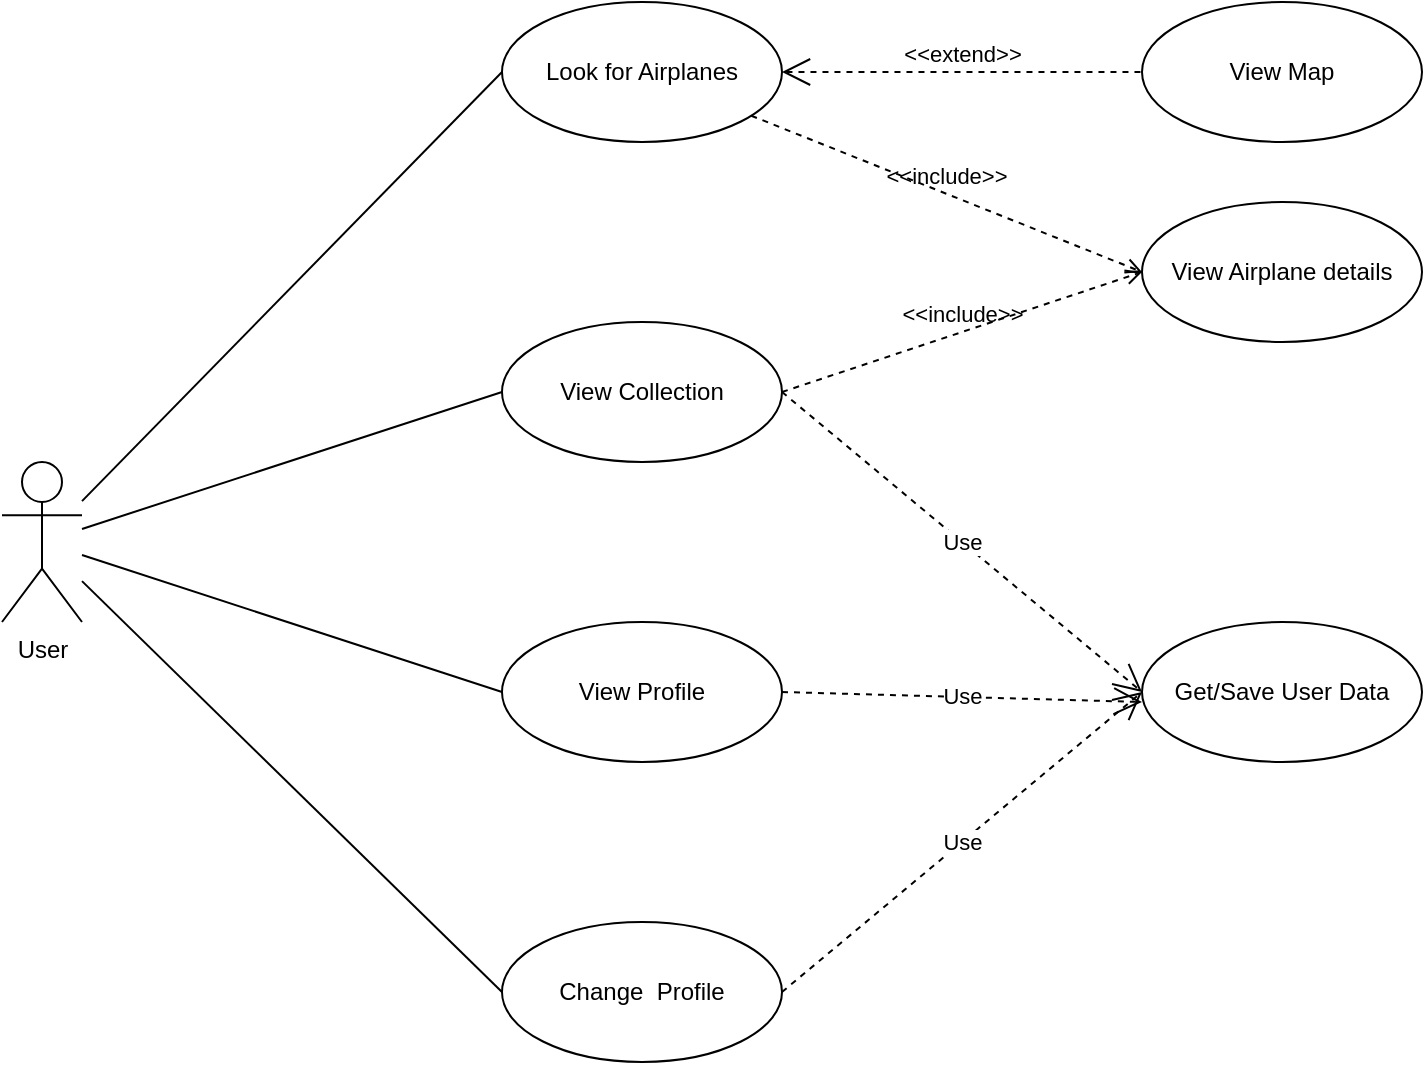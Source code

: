 <mxfile version="24.7.17">
  <diagram name="Seite-1" id="qiblgknHwBcHCEudmo0M">
    <mxGraphModel dx="1020" dy="504" grid="1" gridSize="10" guides="1" tooltips="1" connect="1" arrows="1" fold="1" page="1" pageScale="1" pageWidth="3300" pageHeight="4681" math="0" shadow="0">
      <root>
        <mxCell id="0" />
        <mxCell id="1" parent="0" />
        <mxCell id="Zqei7aZhJUpaAkfAQiuE-1" value="User&lt;div&gt;&lt;br&gt;&lt;/div&gt;" style="shape=umlActor;html=1;verticalLabelPosition=bottom;verticalAlign=top;align=center;" parent="1" vertex="1">
          <mxGeometry x="390" y="400" width="40" height="80" as="geometry" />
        </mxCell>
        <mxCell id="Zqei7aZhJUpaAkfAQiuE-2" value="Look for Airplanes" style="ellipse;whiteSpace=wrap;html=1;" parent="1" vertex="1">
          <mxGeometry x="640" y="170" width="140" height="70" as="geometry" />
        </mxCell>
        <mxCell id="Zqei7aZhJUpaAkfAQiuE-3" value="View Collection" style="ellipse;whiteSpace=wrap;html=1;" parent="1" vertex="1">
          <mxGeometry x="640" y="330" width="140" height="70" as="geometry" />
        </mxCell>
        <mxCell id="Zqei7aZhJUpaAkfAQiuE-4" value="Change&amp;nbsp; Profile" style="ellipse;whiteSpace=wrap;html=1;" parent="1" vertex="1">
          <mxGeometry x="640" y="630" width="140" height="70" as="geometry" />
        </mxCell>
        <mxCell id="Zqei7aZhJUpaAkfAQiuE-5" value="View Profile" style="ellipse;whiteSpace=wrap;html=1;" parent="1" vertex="1">
          <mxGeometry x="640" y="480" width="140" height="70" as="geometry" />
        </mxCell>
        <mxCell id="Zqei7aZhJUpaAkfAQiuE-6" value="" style="edgeStyle=none;html=1;endArrow=none;verticalAlign=bottom;rounded=0;entryX=0;entryY=0.5;entryDx=0;entryDy=0;" parent="1" source="Zqei7aZhJUpaAkfAQiuE-1" target="Zqei7aZhJUpaAkfAQiuE-2" edge="1">
          <mxGeometry width="160" relative="1" as="geometry">
            <mxPoint x="920" y="470" as="sourcePoint" />
            <mxPoint x="1080" y="470" as="targetPoint" />
          </mxGeometry>
        </mxCell>
        <mxCell id="Zqei7aZhJUpaAkfAQiuE-7" value="" style="edgeStyle=none;html=1;endArrow=none;verticalAlign=bottom;rounded=0;entryX=0;entryY=0.5;entryDx=0;entryDy=0;" parent="1" source="Zqei7aZhJUpaAkfAQiuE-1" target="Zqei7aZhJUpaAkfAQiuE-4" edge="1">
          <mxGeometry width="160" relative="1" as="geometry">
            <mxPoint x="920" y="470" as="sourcePoint" />
            <mxPoint x="1080" y="470" as="targetPoint" />
          </mxGeometry>
        </mxCell>
        <mxCell id="Zqei7aZhJUpaAkfAQiuE-8" value="" style="edgeStyle=none;html=1;endArrow=none;verticalAlign=bottom;rounded=0;entryX=0;entryY=0.5;entryDx=0;entryDy=0;" parent="1" source="Zqei7aZhJUpaAkfAQiuE-1" target="Zqei7aZhJUpaAkfAQiuE-5" edge="1">
          <mxGeometry width="160" relative="1" as="geometry">
            <mxPoint x="920" y="470" as="sourcePoint" />
            <mxPoint x="1080" y="470" as="targetPoint" />
          </mxGeometry>
        </mxCell>
        <mxCell id="Zqei7aZhJUpaAkfAQiuE-9" value="" style="edgeStyle=none;html=1;endArrow=none;verticalAlign=bottom;rounded=0;entryX=0;entryY=0.5;entryDx=0;entryDy=0;" parent="1" source="Zqei7aZhJUpaAkfAQiuE-1" target="Zqei7aZhJUpaAkfAQiuE-3" edge="1">
          <mxGeometry width="160" relative="1" as="geometry">
            <mxPoint x="920" y="470" as="sourcePoint" />
            <mxPoint x="1080" y="470" as="targetPoint" />
          </mxGeometry>
        </mxCell>
        <mxCell id="Zqei7aZhJUpaAkfAQiuE-10" value="View Map" style="ellipse;whiteSpace=wrap;html=1;" parent="1" vertex="1">
          <mxGeometry x="960" y="170" width="140" height="70" as="geometry" />
        </mxCell>
        <mxCell id="Zqei7aZhJUpaAkfAQiuE-11" value="&amp;lt;&amp;lt;extend&amp;gt;&amp;gt;" style="edgeStyle=none;html=1;startArrow=open;endArrow=none;startSize=12;verticalAlign=bottom;dashed=1;labelBackgroundColor=none;rounded=0;exitX=1;exitY=0.5;exitDx=0;exitDy=0;entryX=0;entryY=0.5;entryDx=0;entryDy=0;" parent="1" source="Zqei7aZhJUpaAkfAQiuE-2" target="Zqei7aZhJUpaAkfAQiuE-10" edge="1">
          <mxGeometry width="160" relative="1" as="geometry">
            <mxPoint x="790" y="200" as="sourcePoint" />
            <mxPoint x="950" y="200" as="targetPoint" />
          </mxGeometry>
        </mxCell>
        <mxCell id="Zqei7aZhJUpaAkfAQiuE-12" value="View Airplane details" style="ellipse;whiteSpace=wrap;html=1;" parent="1" vertex="1">
          <mxGeometry x="960" y="270" width="140" height="70" as="geometry" />
        </mxCell>
        <mxCell id="Zqei7aZhJUpaAkfAQiuE-13" value="&amp;lt;&amp;lt;include&amp;gt;&amp;gt;" style="edgeStyle=none;html=1;endArrow=open;verticalAlign=bottom;dashed=1;labelBackgroundColor=none;rounded=0;entryX=0;entryY=0.5;entryDx=0;entryDy=0;" parent="1" source="Zqei7aZhJUpaAkfAQiuE-2" target="Zqei7aZhJUpaAkfAQiuE-12" edge="1">
          <mxGeometry width="160" relative="1" as="geometry">
            <mxPoint x="780" y="300" as="sourcePoint" />
            <mxPoint x="940" y="300" as="targetPoint" />
          </mxGeometry>
        </mxCell>
        <mxCell id="aSqlzYBtxIk-0yw8K82Q-1" value="&amp;lt;&amp;lt;include&amp;gt;&amp;gt;" style="edgeStyle=none;html=1;endArrow=open;verticalAlign=bottom;dashed=1;labelBackgroundColor=none;rounded=0;exitX=1;exitY=0.5;exitDx=0;exitDy=0;entryX=0;entryY=0.5;entryDx=0;entryDy=0;" edge="1" parent="1" source="Zqei7aZhJUpaAkfAQiuE-3" target="Zqei7aZhJUpaAkfAQiuE-12">
          <mxGeometry width="160" relative="1" as="geometry">
            <mxPoint x="830" y="400" as="sourcePoint" />
            <mxPoint x="940" y="450" as="targetPoint" />
          </mxGeometry>
        </mxCell>
        <mxCell id="aSqlzYBtxIk-0yw8K82Q-3" value="Get/Save User Data" style="ellipse;whiteSpace=wrap;html=1;" vertex="1" parent="1">
          <mxGeometry x="960" y="480" width="140" height="70" as="geometry" />
        </mxCell>
        <mxCell id="aSqlzYBtxIk-0yw8K82Q-6" value="Use" style="endArrow=open;endSize=12;dashed=1;html=1;rounded=0;exitX=1;exitY=0.5;exitDx=0;exitDy=0;entryX=0;entryY=0.5;entryDx=0;entryDy=0;" edge="1" parent="1" source="Zqei7aZhJUpaAkfAQiuE-3" target="aSqlzYBtxIk-0yw8K82Q-3">
          <mxGeometry width="160" relative="1" as="geometry">
            <mxPoint x="770" y="430" as="sourcePoint" />
            <mxPoint x="930" y="430" as="targetPoint" />
          </mxGeometry>
        </mxCell>
        <mxCell id="aSqlzYBtxIk-0yw8K82Q-7" value="Use" style="endArrow=open;endSize=12;dashed=1;html=1;rounded=0;exitX=1;exitY=0.5;exitDx=0;exitDy=0;" edge="1" parent="1" source="Zqei7aZhJUpaAkfAQiuE-5">
          <mxGeometry width="160" relative="1" as="geometry">
            <mxPoint x="780" y="440" as="sourcePoint" />
            <mxPoint x="960" y="520" as="targetPoint" />
          </mxGeometry>
        </mxCell>
        <mxCell id="aSqlzYBtxIk-0yw8K82Q-8" value="Use" style="endArrow=open;endSize=12;dashed=1;html=1;rounded=0;exitX=1;exitY=0.5;exitDx=0;exitDy=0;entryX=0;entryY=0.5;entryDx=0;entryDy=0;" edge="1" parent="1" target="aSqlzYBtxIk-0yw8K82Q-3">
          <mxGeometry width="160" relative="1" as="geometry">
            <mxPoint x="780" y="665" as="sourcePoint" />
            <mxPoint x="960" y="590" as="targetPoint" />
          </mxGeometry>
        </mxCell>
      </root>
    </mxGraphModel>
  </diagram>
</mxfile>

